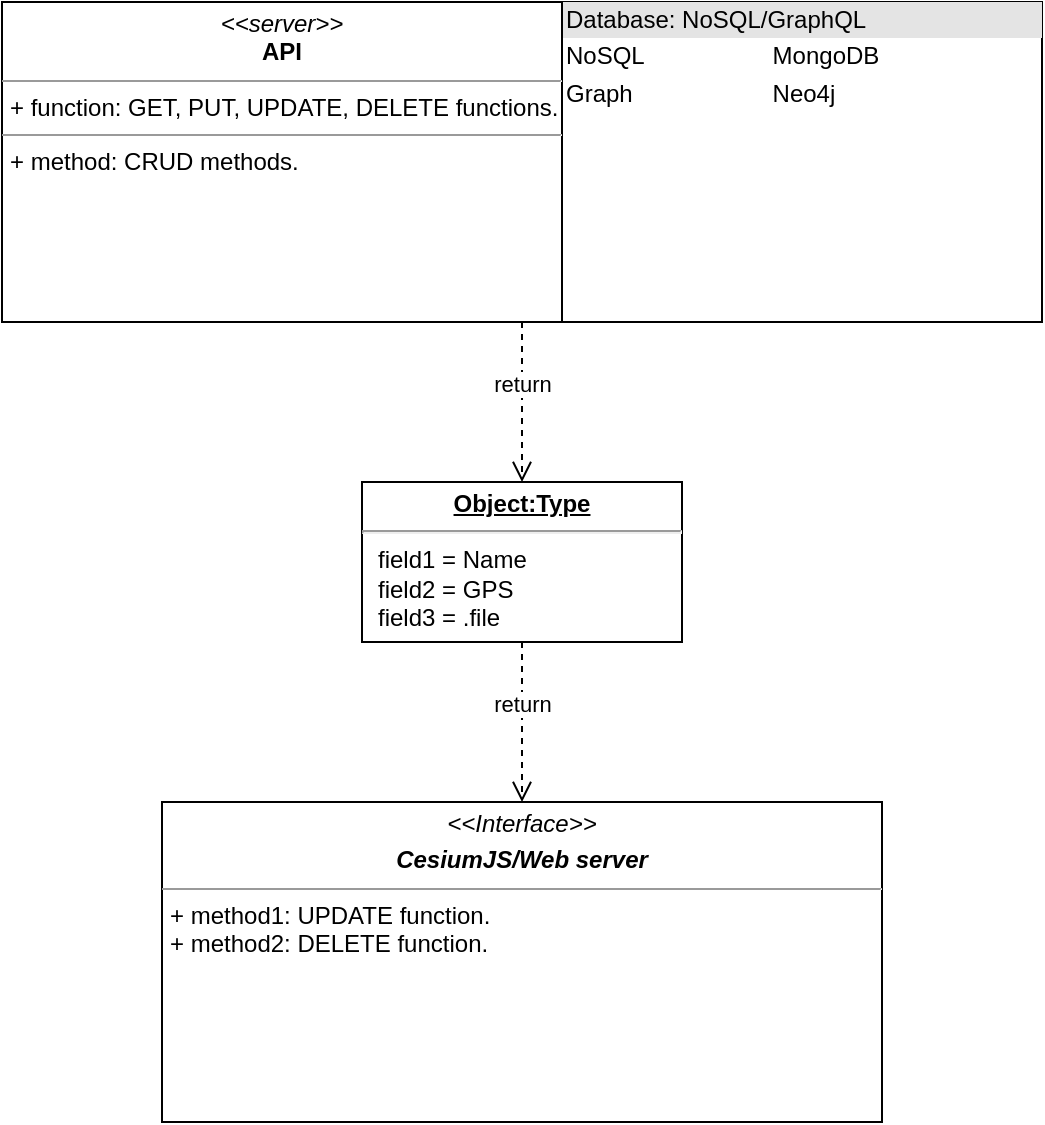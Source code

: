 <mxfile version="18.2.1" type="github">
  <diagram id="Sx9YN70Gy0t8VV0tAJXC" name="Page-1">
    <mxGraphModel dx="1007" dy="618" grid="1" gridSize="10" guides="1" tooltips="1" connect="1" arrows="1" fold="1" page="1" pageScale="1" pageWidth="850" pageHeight="1100" math="0" shadow="0">
      <root>
        <mxCell id="0" />
        <mxCell id="1" parent="0" />
        <mxCell id="0TKIw4sItxRvzKhKw2hd-11" value="&lt;p style=&quot;margin:0px;margin-top:4px;text-align:center;&quot;&gt;&lt;i&gt;&amp;lt;&amp;lt;Interface&amp;gt;&amp;gt;&lt;/i&gt;&lt;br&gt;&lt;/p&gt;&lt;p style=&quot;margin:0px;margin-top:4px;text-align:center;&quot;&gt;&lt;i&gt;&lt;b&gt;CesiumJS/Web server&lt;/b&gt;&lt;/i&gt;&lt;/p&gt;&lt;hr size=&quot;1&quot;&gt;&lt;p style=&quot;margin:0px;margin-left:4px;&quot;&gt;+ method1: UPDATE function.&lt;br&gt;+ method2: DELETE function.&lt;/p&gt;" style="verticalAlign=top;align=left;overflow=fill;fontSize=12;fontFamily=Helvetica;html=1;" vertex="1" parent="1">
          <mxGeometry x="320" y="480" width="360" height="160" as="geometry" />
        </mxCell>
        <mxCell id="0TKIw4sItxRvzKhKw2hd-14" value="&lt;p style=&quot;margin:0px;margin-top:4px;text-align:center;text-decoration:underline;&quot;&gt;&lt;b&gt;Object:Type&lt;/b&gt;&lt;/p&gt;&lt;hr&gt;&lt;p style=&quot;margin:0px;margin-left:8px;&quot;&gt;field1 = Name&lt;br&gt;field2 = GPS&lt;br&gt;field3 = .file&lt;/p&gt;" style="verticalAlign=top;align=left;overflow=fill;fontSize=12;fontFamily=Helvetica;html=1;" vertex="1" parent="1">
          <mxGeometry x="420" y="320" width="160" height="80" as="geometry" />
        </mxCell>
        <mxCell id="0TKIw4sItxRvzKhKw2hd-15" value="&lt;div style=&quot;box-sizing:border-box;width:100%;background:#e4e4e4;padding:2px;&quot;&gt;Database: NoSQL/GraphQL&lt;/div&gt;&lt;table style=&quot;width:100%;font-size:1em;&quot; cellpadding=&quot;2&quot; cellspacing=&quot;0&quot;&gt;&lt;tbody&gt;&lt;tr&gt;&lt;td&gt;NoSQL&lt;/td&gt;&lt;td&gt;MongoDB&lt;/td&gt;&lt;/tr&gt;&lt;tr&gt;&lt;td&gt;Graph&lt;/td&gt;&lt;td&gt;Neo4j&lt;/td&gt;&lt;/tr&gt;&lt;/tbody&gt;&lt;/table&gt;" style="verticalAlign=top;align=left;overflow=fill;html=1;" vertex="1" parent="1">
          <mxGeometry x="520" y="80" width="240" height="160" as="geometry" />
        </mxCell>
        <mxCell id="0TKIw4sItxRvzKhKw2hd-16" value="&lt;p style=&quot;margin:0px;margin-top:4px;text-align:center;&quot;&gt;&lt;i&gt;&amp;lt;&amp;lt;server&amp;gt;&amp;gt;&lt;/i&gt;&lt;br&gt;&lt;b&gt;API&lt;/b&gt;&lt;/p&gt;&lt;hr size=&quot;1&quot;&gt;&lt;p style=&quot;margin:0px;margin-left:4px;&quot;&gt;+ function: GET, PUT, UPDATE, DELETE functions.&lt;br&gt;&lt;/p&gt;&lt;hr size=&quot;1&quot;&gt;&lt;p style=&quot;margin:0px;margin-left:4px;&quot;&gt;+ method: CRUD methods.&lt;/p&gt;&lt;p style=&quot;margin:0px;margin-left:4px;&quot;&gt;&lt;br&gt;&lt;/p&gt;" style="verticalAlign=top;align=left;overflow=fill;fontSize=12;fontFamily=Helvetica;html=1;" vertex="1" parent="1">
          <mxGeometry x="240" y="80" width="280" height="160" as="geometry" />
        </mxCell>
        <mxCell id="0TKIw4sItxRvzKhKw2hd-17" value="return" style="html=1;verticalAlign=bottom;endArrow=open;dashed=1;endSize=8;rounded=0;entryX=0.5;entryY=0;entryDx=0;entryDy=0;" edge="1" parent="1" target="0TKIw4sItxRvzKhKw2hd-14">
          <mxGeometry relative="1" as="geometry">
            <mxPoint x="500" y="240" as="sourcePoint" />
            <mxPoint x="330" y="390" as="targetPoint" />
          </mxGeometry>
        </mxCell>
        <mxCell id="0TKIw4sItxRvzKhKw2hd-18" value="return" style="html=1;verticalAlign=bottom;endArrow=open;dashed=1;endSize=8;rounded=0;exitX=0.5;exitY=1;exitDx=0;exitDy=0;entryX=0.5;entryY=0;entryDx=0;entryDy=0;" edge="1" parent="1" source="0TKIw4sItxRvzKhKw2hd-14" target="0TKIw4sItxRvzKhKw2hd-11">
          <mxGeometry relative="1" as="geometry">
            <mxPoint x="410" y="390" as="sourcePoint" />
            <mxPoint x="330" y="390" as="targetPoint" />
          </mxGeometry>
        </mxCell>
      </root>
    </mxGraphModel>
  </diagram>
</mxfile>

